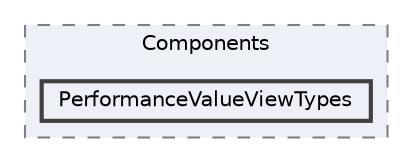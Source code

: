 digraph "Web/Modules/EleWise.ELMA.KPI.Web/Components/PerformanceValueViewTypes"
{
 // LATEX_PDF_SIZE
  bgcolor="transparent";
  edge [fontname=Helvetica,fontsize=10,labelfontname=Helvetica,labelfontsize=10];
  node [fontname=Helvetica,fontsize=10,shape=box,height=0.2,width=0.4];
  compound=true
  subgraph clusterdir_536987b862abd184e6df0acc25cea9ff {
    graph [ bgcolor="#edf0f7", pencolor="grey50", label="Components", fontname=Helvetica,fontsize=10 style="filled,dashed", URL="dir_536987b862abd184e6df0acc25cea9ff.html",tooltip=""]
  dir_aef2f070b638260c812b2fce1a7c9d4e [label="PerformanceValueViewTypes", fillcolor="#edf0f7", color="grey25", style="filled,bold", URL="dir_aef2f070b638260c812b2fce1a7c9d4e.html",tooltip=""];
  }
}
